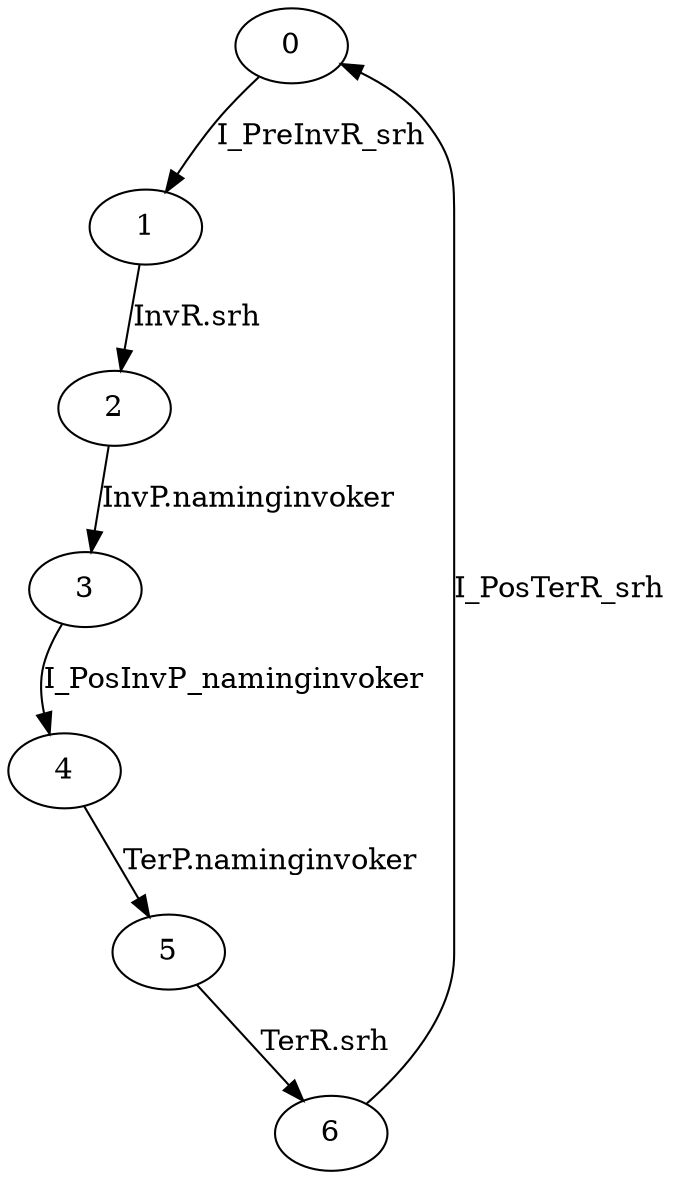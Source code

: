 digraph G {
  0 -> 1 [ label="I_PreInvR_srh" ];
  1 -> 2 [ label="InvR.srh" ];
  2 -> 3 [ label="InvP.naminginvoker" ];
  3 -> 4 [ label="I_PosInvP_naminginvoker" ];
  4 -> 5 [ label="TerP.naminginvoker" ];
  5 -> 6 [ label="TerR.srh" ];
  6 -> 0 [ label="I_PosTerR_srh" ];
}
